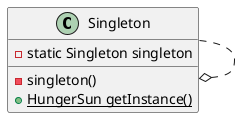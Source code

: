 @startuml
'https://plantuml.com/class-diagram

class Singleton{
  - static Singleton singleton
  - singleton()
  + {static} HungerSun getInstance()
}

Singleton ..o Singleton

@enduml